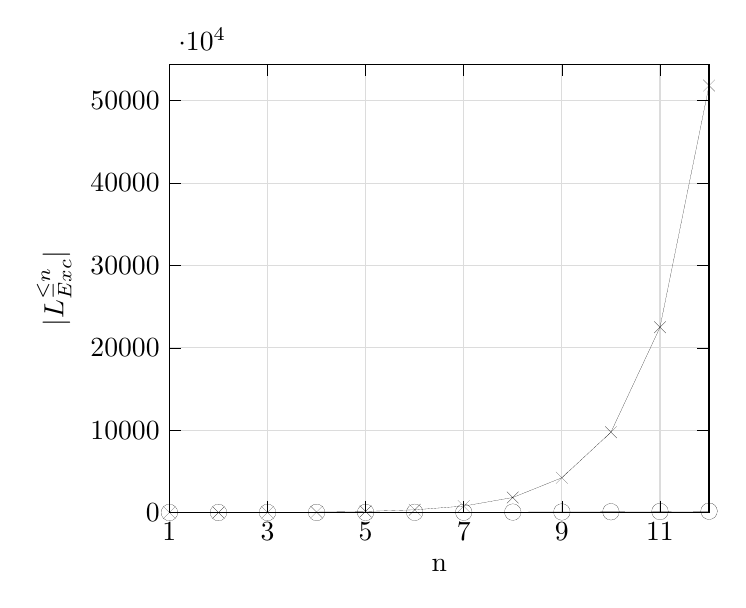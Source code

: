 % This file was created by matplotlib2tikz v0.7.4.
\begin{tikzpicture}

\begin{axis}[
tick pos=both,
x grid style={white!86.275!black},
xlabel={n},
xmajorgrids,
xmin=1, xmax=12,
xminorgrids,
xtick style={color=black},
xtick={1,3,5,7,9,11},
xticklabels={\(\displaystyle 1\),\(\displaystyle 3\),\(\displaystyle 5\),\(\displaystyle 7\),\(\displaystyle 9\),\(\displaystyle 11\)},
y grid style={white!86.275!black},
ylabel={\(\displaystyle |L_{Exc}^{\leq n}|\)},
ymajorgrids,
ymin=0, ymax=54433.05,
yminorgrids,
ytick style={color=black},
ytick={0,10000,20000,30000,40000,50000,60000},
yticklabels={\(\displaystyle 0\),\(\displaystyle 10000\),\(\displaystyle 20000\),\(\displaystyle 30000\),\(\displaystyle 40000\),\(\displaystyle 50000\),\(\displaystyle 60000\)}
]
\addplot [line width=0.04pt, black, mark=*, mark size=3, mark options={solid,fill opacity=0}]
table {%
1 0
2 2
3 5
4 9
5 14
6 23
7 35
8 50
9 68
10 91
11 121
12 159
};
\addplot [line width=0.04pt, black, mark=x, mark size=3, mark options={solid}]
table {%
1 0
2 4
3 18
4 52
5 134
6 329
7 780
8 1821
9 4220
10 9748
11 22487
12 51841
};
\end{axis}

\end{tikzpicture}
